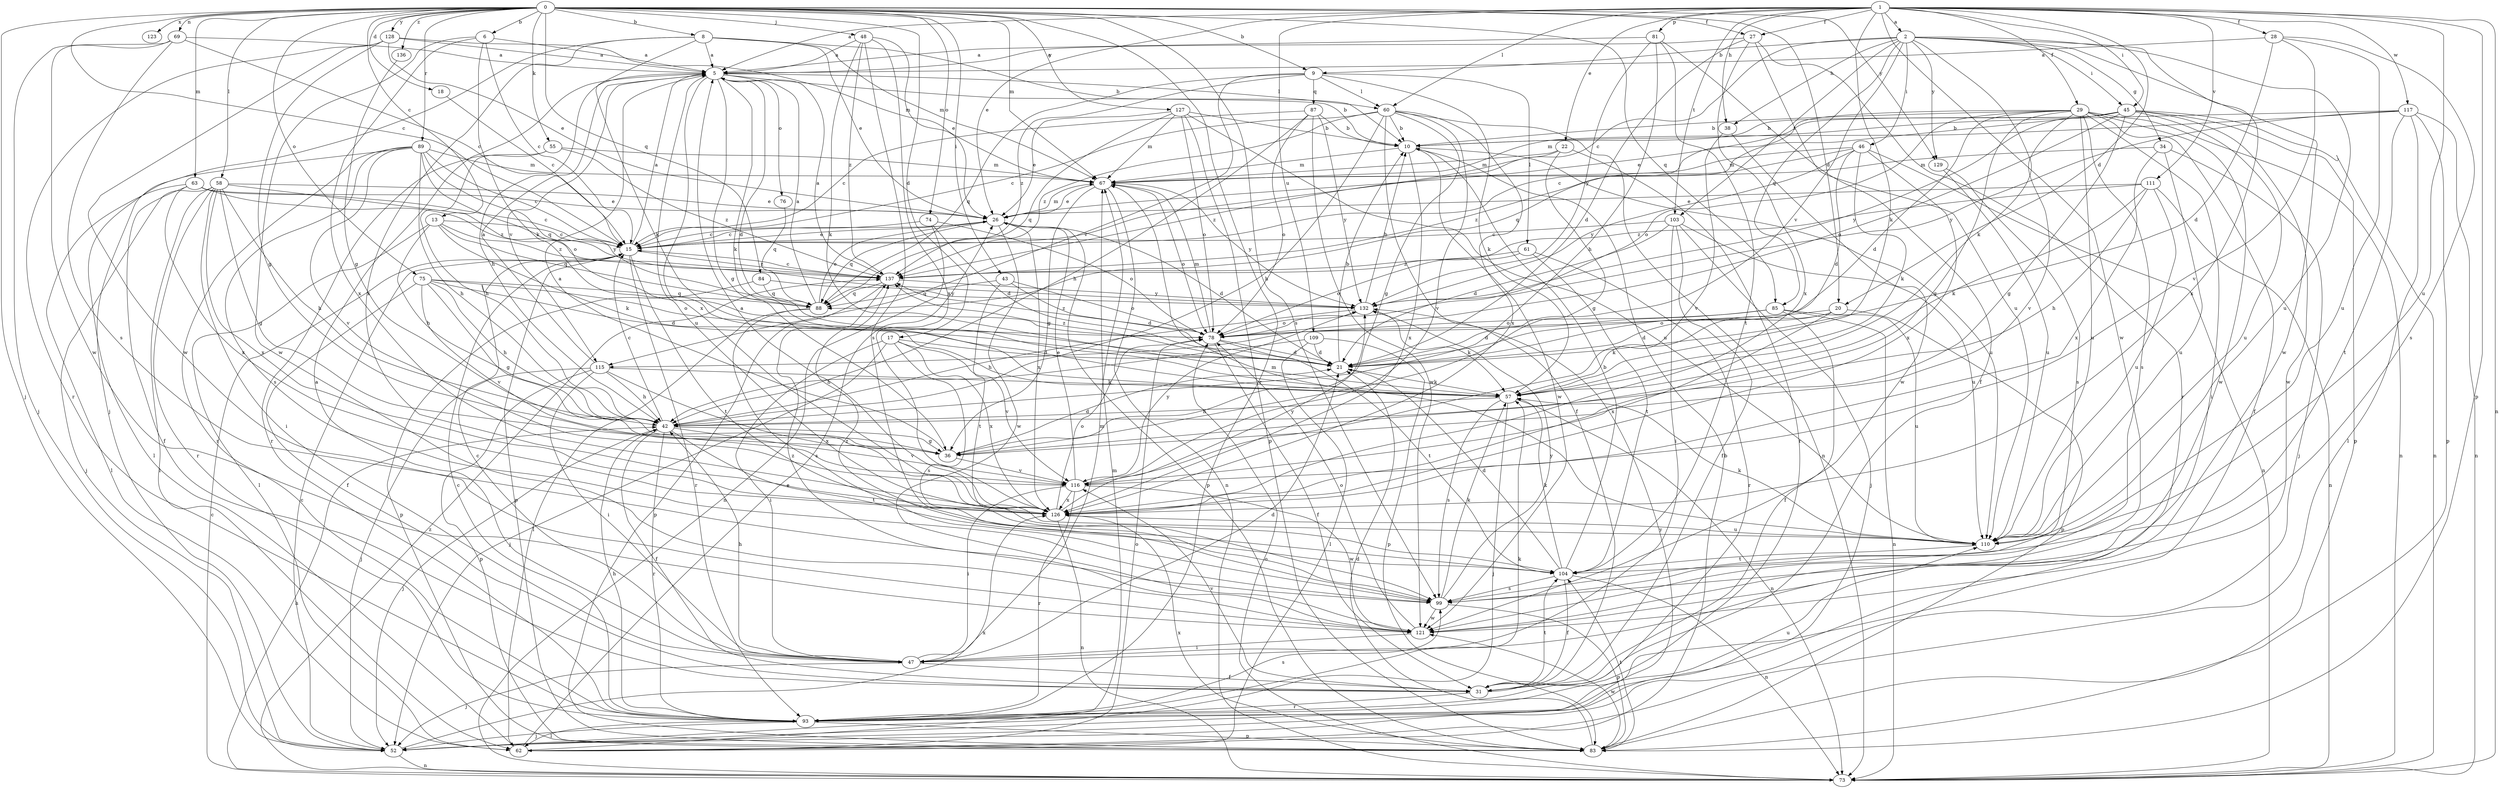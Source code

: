 strict digraph  {
0;
1;
2;
5;
6;
8;
9;
10;
13;
15;
17;
18;
20;
21;
22;
26;
27;
28;
29;
31;
34;
36;
38;
42;
43;
45;
46;
47;
48;
52;
55;
57;
58;
60;
61;
62;
63;
67;
69;
73;
74;
75;
76;
78;
81;
83;
84;
85;
87;
88;
89;
93;
99;
103;
104;
109;
110;
111;
115;
116;
117;
121;
123;
126;
127;
128;
129;
132;
136;
137;
0 -> 6  [label=b];
0 -> 8  [label=b];
0 -> 9  [label=b];
0 -> 13  [label=c];
0 -> 15  [label=c];
0 -> 17  [label=d];
0 -> 18  [label=d];
0 -> 20  [label=d];
0 -> 27  [label=f];
0 -> 43  [label=i];
0 -> 48  [label=j];
0 -> 52  [label=j];
0 -> 55  [label=k];
0 -> 58  [label=l];
0 -> 63  [label=m];
0 -> 67  [label=m];
0 -> 69  [label=n];
0 -> 74  [label=o];
0 -> 75  [label=o];
0 -> 84  [label=q];
0 -> 85  [label=q];
0 -> 89  [label=r];
0 -> 93  [label=r];
0 -> 99  [label=s];
0 -> 123  [label=x];
0 -> 127  [label=y];
0 -> 128  [label=y];
0 -> 129  [label=y];
0 -> 136  [label=z];
1 -> 2  [label=a];
1 -> 5  [label=a];
1 -> 20  [label=d];
1 -> 22  [label=e];
1 -> 26  [label=e];
1 -> 27  [label=f];
1 -> 28  [label=f];
1 -> 29  [label=f];
1 -> 38  [label=h];
1 -> 45  [label=i];
1 -> 57  [label=k];
1 -> 60  [label=l];
1 -> 73  [label=n];
1 -> 81  [label=p];
1 -> 83  [label=p];
1 -> 103  [label=t];
1 -> 109  [label=u];
1 -> 110  [label=u];
1 -> 111  [label=v];
1 -> 117  [label=w];
1 -> 121  [label=w];
2 -> 9  [label=b];
2 -> 15  [label=c];
2 -> 34  [label=g];
2 -> 38  [label=h];
2 -> 45  [label=i];
2 -> 46  [label=i];
2 -> 57  [label=k];
2 -> 85  [label=q];
2 -> 103  [label=t];
2 -> 110  [label=u];
2 -> 115  [label=v];
2 -> 121  [label=w];
2 -> 126  [label=x];
2 -> 129  [label=y];
5 -> 10  [label=b];
5 -> 21  [label=d];
5 -> 36  [label=g];
5 -> 42  [label=h];
5 -> 57  [label=k];
5 -> 60  [label=l];
5 -> 76  [label=o];
5 -> 110  [label=u];
5 -> 115  [label=v];
5 -> 126  [label=x];
6 -> 5  [label=a];
6 -> 15  [label=c];
6 -> 57  [label=k];
6 -> 121  [label=w];
6 -> 126  [label=x];
8 -> 5  [label=a];
8 -> 10  [label=b];
8 -> 26  [label=e];
8 -> 52  [label=j];
8 -> 57  [label=k];
8 -> 67  [label=m];
8 -> 126  [label=x];
9 -> 57  [label=k];
9 -> 60  [label=l];
9 -> 61  [label=l];
9 -> 87  [label=q];
9 -> 88  [label=q];
9 -> 115  [label=v];
9 -> 137  [label=z];
10 -> 67  [label=m];
10 -> 110  [label=u];
10 -> 121  [label=w];
10 -> 126  [label=x];
13 -> 15  [label=c];
13 -> 42  [label=h];
13 -> 57  [label=k];
13 -> 62  [label=l];
13 -> 88  [label=q];
13 -> 137  [label=z];
15 -> 5  [label=a];
15 -> 26  [label=e];
15 -> 83  [label=p];
15 -> 93  [label=r];
15 -> 104  [label=t];
15 -> 137  [label=z];
17 -> 21  [label=d];
17 -> 47  [label=i];
17 -> 52  [label=j];
17 -> 99  [label=s];
17 -> 116  [label=v];
17 -> 126  [label=x];
18 -> 15  [label=c];
20 -> 21  [label=d];
20 -> 57  [label=k];
20 -> 78  [label=o];
20 -> 83  [label=p];
20 -> 126  [label=x];
21 -> 10  [label=b];
21 -> 57  [label=k];
21 -> 137  [label=z];
22 -> 36  [label=g];
22 -> 67  [label=m];
22 -> 93  [label=r];
22 -> 137  [label=z];
26 -> 15  [label=c];
26 -> 21  [label=d];
26 -> 67  [label=m];
26 -> 83  [label=p];
26 -> 88  [label=q];
26 -> 121  [label=w];
26 -> 126  [label=x];
27 -> 5  [label=a];
27 -> 21  [label=d];
27 -> 93  [label=r];
27 -> 110  [label=u];
27 -> 126  [label=x];
28 -> 5  [label=a];
28 -> 21  [label=d];
28 -> 99  [label=s];
28 -> 110  [label=u];
28 -> 116  [label=v];
29 -> 10  [label=b];
29 -> 21  [label=d];
29 -> 31  [label=f];
29 -> 36  [label=g];
29 -> 47  [label=i];
29 -> 73  [label=n];
29 -> 78  [label=o];
29 -> 88  [label=q];
29 -> 99  [label=s];
29 -> 110  [label=u];
29 -> 116  [label=v];
29 -> 121  [label=w];
31 -> 93  [label=r];
31 -> 104  [label=t];
31 -> 116  [label=v];
34 -> 52  [label=j];
34 -> 67  [label=m];
34 -> 110  [label=u];
34 -> 126  [label=x];
36 -> 5  [label=a];
36 -> 21  [label=d];
36 -> 116  [label=v];
38 -> 116  [label=v];
38 -> 121  [label=w];
42 -> 15  [label=c];
42 -> 31  [label=f];
42 -> 36  [label=g];
42 -> 52  [label=j];
42 -> 93  [label=r];
42 -> 104  [label=t];
42 -> 116  [label=v];
43 -> 21  [label=d];
43 -> 78  [label=o];
43 -> 88  [label=q];
43 -> 104  [label=t];
45 -> 10  [label=b];
45 -> 15  [label=c];
45 -> 26  [label=e];
45 -> 36  [label=g];
45 -> 73  [label=n];
45 -> 78  [label=o];
45 -> 83  [label=p];
45 -> 110  [label=u];
45 -> 121  [label=w];
45 -> 132  [label=y];
46 -> 21  [label=d];
46 -> 57  [label=k];
46 -> 67  [label=m];
46 -> 73  [label=n];
46 -> 126  [label=x];
46 -> 132  [label=y];
46 -> 137  [label=z];
47 -> 5  [label=a];
47 -> 15  [label=c];
47 -> 21  [label=d];
47 -> 31  [label=f];
47 -> 42  [label=h];
47 -> 52  [label=j];
47 -> 67  [label=m];
48 -> 5  [label=a];
48 -> 26  [label=e];
48 -> 57  [label=k];
48 -> 99  [label=s];
48 -> 126  [label=x];
48 -> 137  [label=z];
52 -> 15  [label=c];
52 -> 73  [label=n];
52 -> 126  [label=x];
52 -> 132  [label=y];
55 -> 42  [label=h];
55 -> 67  [label=m];
55 -> 93  [label=r];
55 -> 137  [label=z];
57 -> 42  [label=h];
57 -> 52  [label=j];
57 -> 73  [label=n];
57 -> 99  [label=s];
58 -> 26  [label=e];
58 -> 36  [label=g];
58 -> 42  [label=h];
58 -> 47  [label=i];
58 -> 52  [label=j];
58 -> 62  [label=l];
58 -> 93  [label=r];
58 -> 126  [label=x];
58 -> 132  [label=y];
60 -> 10  [label=b];
60 -> 15  [label=c];
60 -> 31  [label=f];
60 -> 36  [label=g];
60 -> 42  [label=h];
60 -> 73  [label=n];
60 -> 116  [label=v];
60 -> 126  [label=x];
60 -> 137  [label=z];
61 -> 78  [label=o];
61 -> 93  [label=r];
61 -> 104  [label=t];
61 -> 137  [label=z];
62 -> 10  [label=b];
62 -> 26  [label=e];
62 -> 67  [label=m];
62 -> 78  [label=o];
63 -> 15  [label=c];
63 -> 26  [label=e];
63 -> 31  [label=f];
63 -> 62  [label=l];
63 -> 126  [label=x];
63 -> 137  [label=z];
67 -> 26  [label=e];
67 -> 36  [label=g];
67 -> 73  [label=n];
67 -> 78  [label=o];
67 -> 132  [label=y];
69 -> 5  [label=a];
69 -> 15  [label=c];
69 -> 52  [label=j];
69 -> 99  [label=s];
69 -> 121  [label=w];
73 -> 15  [label=c];
73 -> 42  [label=h];
73 -> 78  [label=o];
73 -> 137  [label=z];
74 -> 15  [label=c];
74 -> 21  [label=d];
74 -> 73  [label=n];
74 -> 78  [label=o];
75 -> 21  [label=d];
75 -> 31  [label=f];
75 -> 36  [label=g];
75 -> 42  [label=h];
75 -> 78  [label=o];
75 -> 88  [label=q];
75 -> 116  [label=v];
76 -> 88  [label=q];
78 -> 21  [label=d];
78 -> 31  [label=f];
78 -> 67  [label=m];
78 -> 104  [label=t];
78 -> 137  [label=z];
81 -> 5  [label=a];
81 -> 31  [label=f];
81 -> 42  [label=h];
81 -> 104  [label=t];
81 -> 132  [label=y];
83 -> 21  [label=d];
83 -> 104  [label=t];
83 -> 121  [label=w];
83 -> 126  [label=x];
84 -> 83  [label=p];
84 -> 88  [label=q];
84 -> 132  [label=y];
85 -> 21  [label=d];
85 -> 31  [label=f];
85 -> 73  [label=n];
85 -> 78  [label=o];
85 -> 110  [label=u];
87 -> 10  [label=b];
87 -> 15  [label=c];
87 -> 42  [label=h];
87 -> 78  [label=o];
87 -> 121  [label=w];
87 -> 132  [label=y];
88 -> 5  [label=a];
88 -> 26  [label=e];
88 -> 62  [label=l];
88 -> 99  [label=s];
89 -> 15  [label=c];
89 -> 42  [label=h];
89 -> 62  [label=l];
89 -> 67  [label=m];
89 -> 78  [label=o];
89 -> 88  [label=q];
89 -> 93  [label=r];
89 -> 99  [label=s];
89 -> 116  [label=v];
93 -> 15  [label=c];
93 -> 42  [label=h];
93 -> 52  [label=j];
93 -> 57  [label=k];
93 -> 62  [label=l];
93 -> 83  [label=p];
93 -> 99  [label=s];
93 -> 110  [label=u];
99 -> 57  [label=k];
99 -> 83  [label=p];
99 -> 121  [label=w];
99 -> 132  [label=y];
99 -> 137  [label=z];
103 -> 15  [label=c];
103 -> 21  [label=d];
103 -> 31  [label=f];
103 -> 47  [label=i];
103 -> 52  [label=j];
103 -> 110  [label=u];
104 -> 10  [label=b];
104 -> 21  [label=d];
104 -> 31  [label=f];
104 -> 57  [label=k];
104 -> 73  [label=n];
104 -> 99  [label=s];
109 -> 21  [label=d];
109 -> 42  [label=h];
109 -> 62  [label=l];
109 -> 83  [label=p];
110 -> 57  [label=k];
110 -> 67  [label=m];
110 -> 104  [label=t];
111 -> 26  [label=e];
111 -> 42  [label=h];
111 -> 57  [label=k];
111 -> 73  [label=n];
111 -> 110  [label=u];
111 -> 137  [label=z];
115 -> 5  [label=a];
115 -> 42  [label=h];
115 -> 47  [label=i];
115 -> 52  [label=j];
115 -> 57  [label=k];
115 -> 83  [label=p];
115 -> 126  [label=x];
116 -> 26  [label=e];
116 -> 47  [label=i];
116 -> 93  [label=r];
116 -> 121  [label=w];
116 -> 126  [label=x];
116 -> 132  [label=y];
117 -> 10  [label=b];
117 -> 62  [label=l];
117 -> 67  [label=m];
117 -> 73  [label=n];
117 -> 83  [label=p];
117 -> 104  [label=t];
117 -> 132  [label=y];
121 -> 47  [label=i];
121 -> 78  [label=o];
121 -> 137  [label=z];
126 -> 5  [label=a];
126 -> 73  [label=n];
126 -> 78  [label=o];
126 -> 110  [label=u];
126 -> 132  [label=y];
127 -> 10  [label=b];
127 -> 26  [label=e];
127 -> 67  [label=m];
127 -> 78  [label=o];
127 -> 83  [label=p];
127 -> 88  [label=q];
127 -> 110  [label=u];
128 -> 5  [label=a];
128 -> 26  [label=e];
128 -> 36  [label=g];
128 -> 67  [label=m];
128 -> 93  [label=r];
128 -> 121  [label=w];
129 -> 99  [label=s];
129 -> 110  [label=u];
132 -> 10  [label=b];
132 -> 42  [label=h];
132 -> 57  [label=k];
132 -> 78  [label=o];
136 -> 36  [label=g];
137 -> 5  [label=a];
137 -> 15  [label=c];
137 -> 83  [label=p];
137 -> 88  [label=q];
137 -> 132  [label=y];
}
